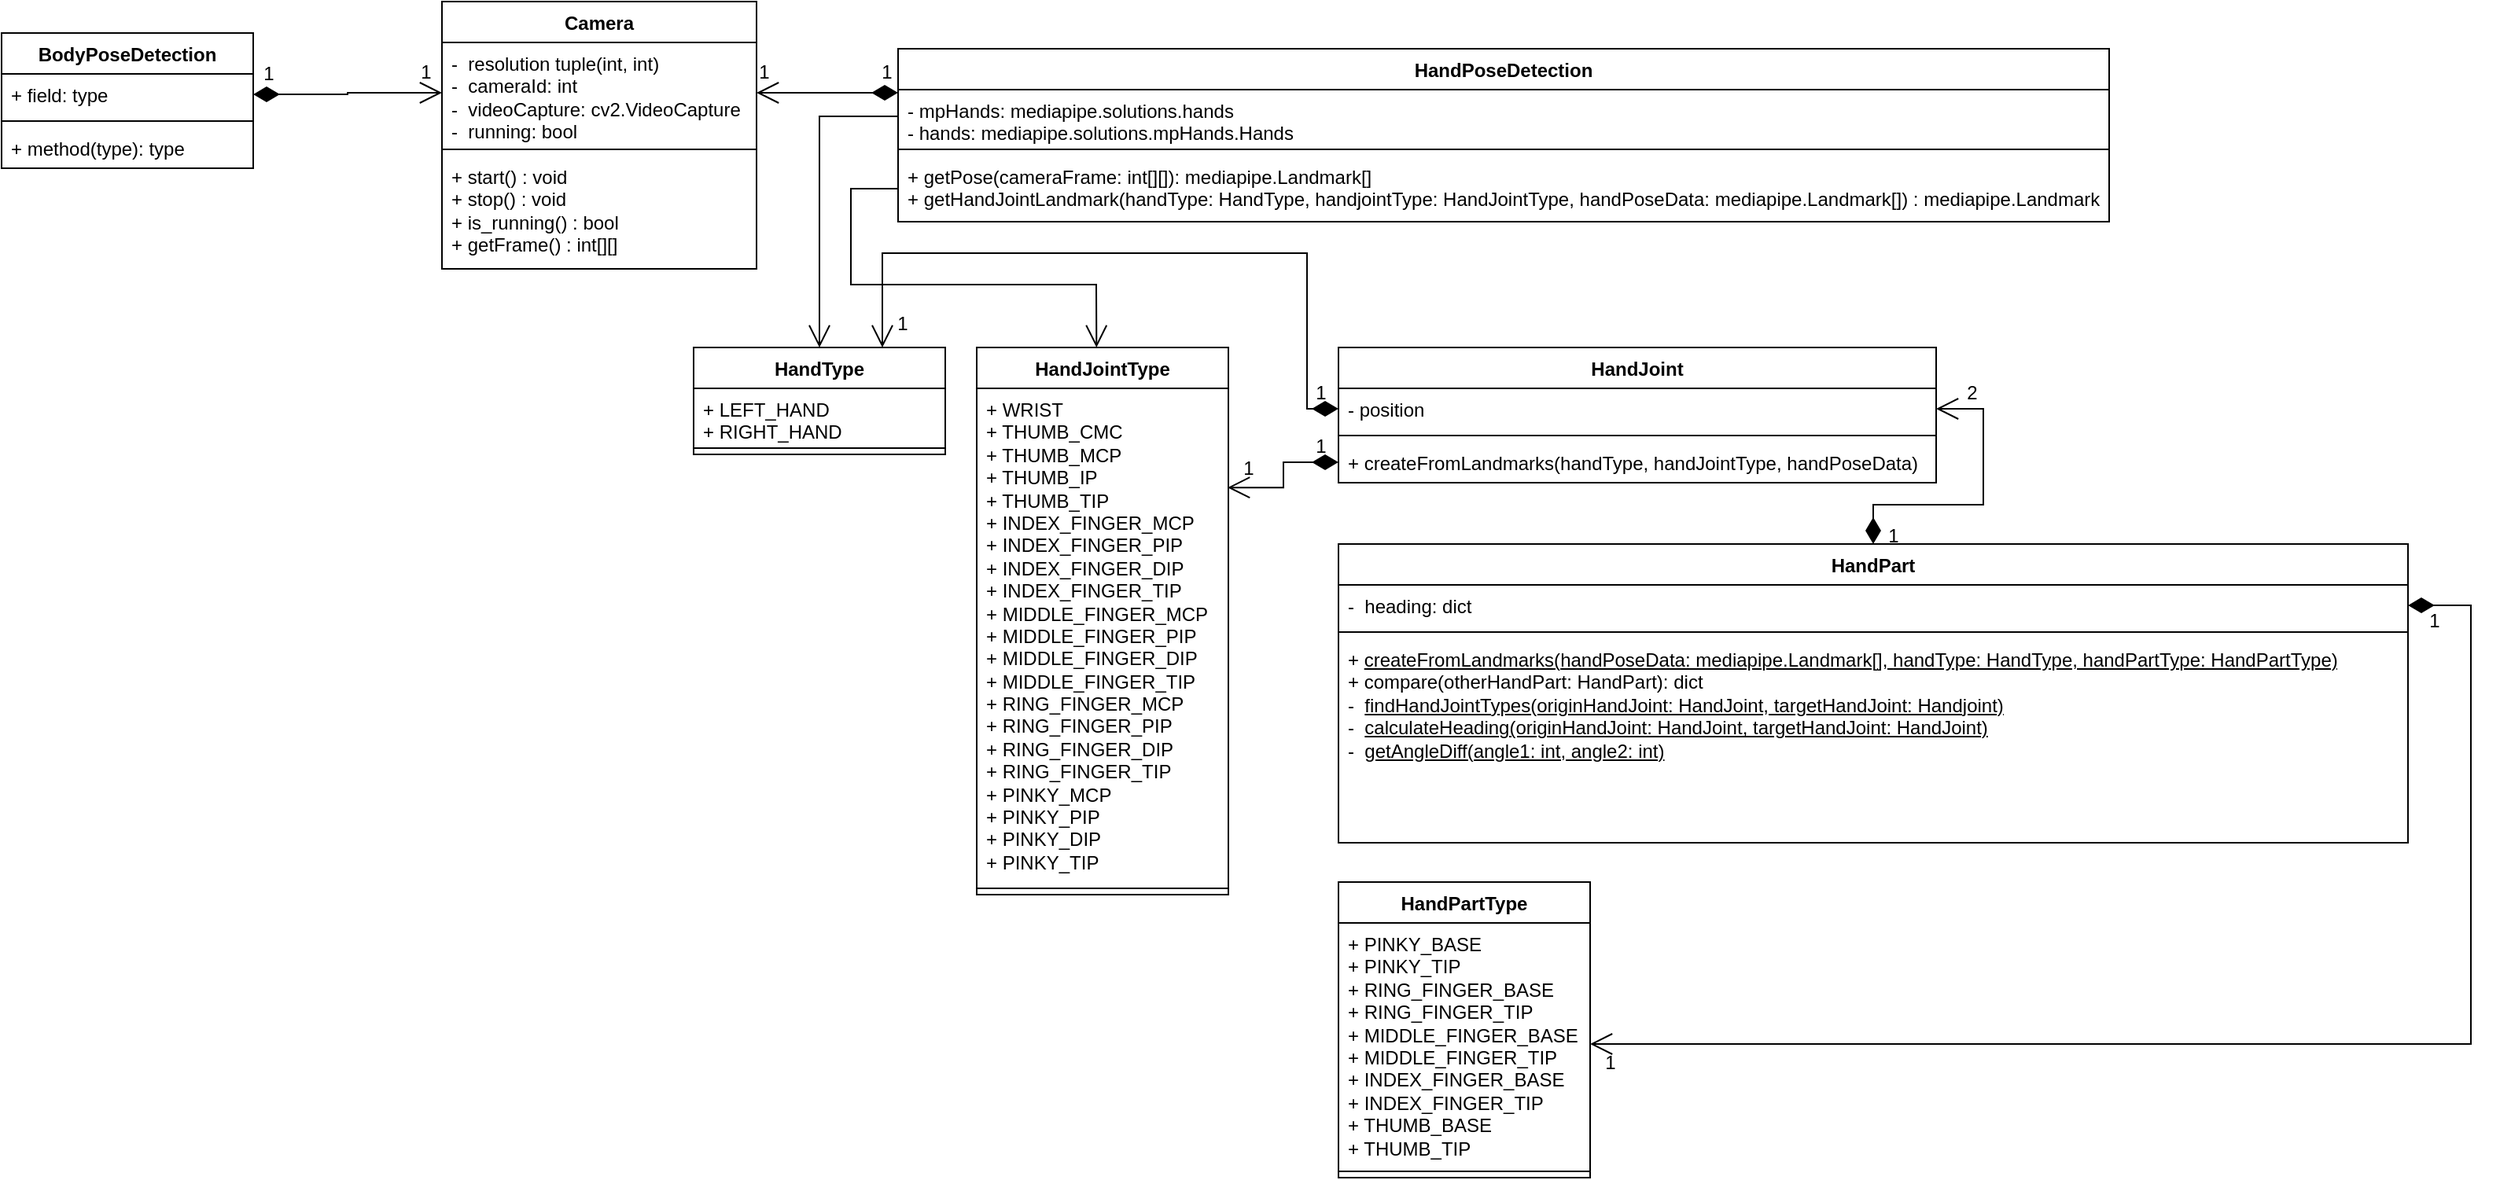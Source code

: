 <mxfile version="21.2.1" type="device">
  <diagram id="C5RBs43oDa-KdzZeNtuy" name="Page-1">
    <mxGraphModel dx="1595" dy="482" grid="1" gridSize="10" guides="1" tooltips="1" connect="1" arrows="1" fold="1" page="1" pageScale="1" pageWidth="827" pageHeight="1169" math="0" shadow="0">
      <root>
        <mxCell id="WIyWlLk6GJQsqaUBKTNV-0" />
        <mxCell id="WIyWlLk6GJQsqaUBKTNV-1" parent="WIyWlLk6GJQsqaUBKTNV-0" />
        <mxCell id="RE29y_2BwcNEQJVxWCb2-0" value="Camera" style="swimlane;fontStyle=1;align=center;verticalAlign=top;childLayout=stackLayout;horizontal=1;startSize=26;horizontalStack=0;resizeParent=1;resizeParentMax=0;resizeLast=0;collapsible=1;marginBottom=0;whiteSpace=wrap;html=1;" vertex="1" parent="WIyWlLk6GJQsqaUBKTNV-1">
          <mxGeometry x="100" y="40" width="200" height="170" as="geometry" />
        </mxCell>
        <mxCell id="RE29y_2BwcNEQJVxWCb2-1" value="-&amp;nbsp; resolution tuple(int, int)&lt;br&gt;-&amp;nbsp; cameraId: int&lt;br&gt;-&amp;nbsp; videoCapture: cv2.VideoCapture&lt;br&gt;-&amp;nbsp; running: bool" style="text;strokeColor=none;fillColor=none;align=left;verticalAlign=top;spacingLeft=4;spacingRight=4;overflow=hidden;rotatable=0;points=[[0,0.5],[1,0.5]];portConstraint=eastwest;whiteSpace=wrap;html=1;" vertex="1" parent="RE29y_2BwcNEQJVxWCb2-0">
          <mxGeometry y="26" width="200" height="64" as="geometry" />
        </mxCell>
        <mxCell id="RE29y_2BwcNEQJVxWCb2-2" value="" style="line;strokeWidth=1;fillColor=none;align=left;verticalAlign=middle;spacingTop=-1;spacingLeft=3;spacingRight=3;rotatable=0;labelPosition=right;points=[];portConstraint=eastwest;strokeColor=inherit;" vertex="1" parent="RE29y_2BwcNEQJVxWCb2-0">
          <mxGeometry y="90" width="200" height="8" as="geometry" />
        </mxCell>
        <mxCell id="RE29y_2BwcNEQJVxWCb2-3" value="+ start() : void&lt;br&gt;+ stop() : void&lt;br&gt;+ is_running() : bool&lt;br&gt;+ getFrame() : int[][]" style="text;strokeColor=none;fillColor=none;align=left;verticalAlign=top;spacingLeft=4;spacingRight=4;overflow=hidden;rotatable=0;points=[[0,0.5],[1,0.5]];portConstraint=eastwest;whiteSpace=wrap;html=1;" vertex="1" parent="RE29y_2BwcNEQJVxWCb2-0">
          <mxGeometry y="98" width="200" height="72" as="geometry" />
        </mxCell>
        <mxCell id="RE29y_2BwcNEQJVxWCb2-4" value="HandPoseDetection" style="swimlane;fontStyle=1;align=center;verticalAlign=top;childLayout=stackLayout;horizontal=1;startSize=26;horizontalStack=0;resizeParent=1;resizeParentMax=0;resizeLast=0;collapsible=1;marginBottom=0;whiteSpace=wrap;html=1;" vertex="1" parent="WIyWlLk6GJQsqaUBKTNV-1">
          <mxGeometry x="390" y="70" width="770" height="110" as="geometry" />
        </mxCell>
        <mxCell id="RE29y_2BwcNEQJVxWCb2-5" value="- mpHands: mediapipe.solutions.hands&lt;br&gt;- hands: mediapipe.solutions.mpHands.Hands&lt;br&gt;" style="text;strokeColor=none;fillColor=none;align=left;verticalAlign=top;spacingLeft=4;spacingRight=4;overflow=hidden;rotatable=0;points=[[0,0.5],[1,0.5]];portConstraint=eastwest;whiteSpace=wrap;html=1;" vertex="1" parent="RE29y_2BwcNEQJVxWCb2-4">
          <mxGeometry y="26" width="770" height="34" as="geometry" />
        </mxCell>
        <mxCell id="RE29y_2BwcNEQJVxWCb2-6" value="" style="line;strokeWidth=1;fillColor=none;align=left;verticalAlign=middle;spacingTop=-1;spacingLeft=3;spacingRight=3;rotatable=0;labelPosition=right;points=[];portConstraint=eastwest;strokeColor=inherit;" vertex="1" parent="RE29y_2BwcNEQJVxWCb2-4">
          <mxGeometry y="60" width="770" height="8" as="geometry" />
        </mxCell>
        <mxCell id="RE29y_2BwcNEQJVxWCb2-7" value="+ getPose(cameraFrame: int[][]): mediapipe.Landmark[]&lt;br&gt;+ getHandJointLandmark(handType: HandType, handjointType: HandJointType, handPoseData: mediapipe.Landmark[]) : mediapipe.Landmark" style="text;strokeColor=none;fillColor=none;align=left;verticalAlign=top;spacingLeft=4;spacingRight=4;overflow=hidden;rotatable=0;points=[[0,0.5],[1,0.5]];portConstraint=eastwest;whiteSpace=wrap;html=1;" vertex="1" parent="RE29y_2BwcNEQJVxWCb2-4">
          <mxGeometry y="68" width="770" height="42" as="geometry" />
        </mxCell>
        <mxCell id="RE29y_2BwcNEQJVxWCb2-8" value="" style="endArrow=open;html=1;endSize=12;startArrow=diamondThin;startSize=14;startFill=1;edgeStyle=orthogonalEdgeStyle;align=left;verticalAlign=bottom;rounded=0;exitX=0;exitY=0.059;exitDx=0;exitDy=0;entryX=1;entryY=0.5;entryDx=0;entryDy=0;exitPerimeter=0;" edge="1" parent="WIyWlLk6GJQsqaUBKTNV-1" source="RE29y_2BwcNEQJVxWCb2-5" target="RE29y_2BwcNEQJVxWCb2-1">
          <mxGeometry x="-1" y="3" relative="1" as="geometry">
            <mxPoint x="350" y="310" as="sourcePoint" />
            <mxPoint x="510" y="310" as="targetPoint" />
          </mxGeometry>
        </mxCell>
        <mxCell id="RE29y_2BwcNEQJVxWCb2-9" value="1" style="text;html=1;strokeColor=none;fillColor=none;align=center;verticalAlign=middle;whiteSpace=wrap;rounded=0;" vertex="1" parent="WIyWlLk6GJQsqaUBKTNV-1">
          <mxGeometry x="300" y="80" width="10" height="10" as="geometry" />
        </mxCell>
        <mxCell id="RE29y_2BwcNEQJVxWCb2-10" value="1" style="text;html=1;strokeColor=none;fillColor=none;align=center;verticalAlign=middle;whiteSpace=wrap;rounded=0;" vertex="1" parent="WIyWlLk6GJQsqaUBKTNV-1">
          <mxGeometry x="380" y="80" width="6" height="10" as="geometry" />
        </mxCell>
        <mxCell id="RE29y_2BwcNEQJVxWCb2-11" value="HandType" style="swimlane;fontStyle=1;align=center;verticalAlign=top;childLayout=stackLayout;horizontal=1;startSize=26;horizontalStack=0;resizeParent=1;resizeParentMax=0;resizeLast=0;collapsible=1;marginBottom=0;whiteSpace=wrap;html=1;" vertex="1" parent="WIyWlLk6GJQsqaUBKTNV-1">
          <mxGeometry x="260" y="260" width="160" height="68" as="geometry" />
        </mxCell>
        <mxCell id="RE29y_2BwcNEQJVxWCb2-12" value="+ LEFT_HAND&lt;br&gt;+ RIGHT_HAND" style="text;strokeColor=none;fillColor=none;align=left;verticalAlign=top;spacingLeft=4;spacingRight=4;overflow=hidden;rotatable=0;points=[[0,0.5],[1,0.5]];portConstraint=eastwest;whiteSpace=wrap;html=1;" vertex="1" parent="RE29y_2BwcNEQJVxWCb2-11">
          <mxGeometry y="26" width="160" height="34" as="geometry" />
        </mxCell>
        <mxCell id="RE29y_2BwcNEQJVxWCb2-13" value="" style="line;strokeWidth=1;fillColor=none;align=left;verticalAlign=middle;spacingTop=-1;spacingLeft=3;spacingRight=3;rotatable=0;labelPosition=right;points=[];portConstraint=eastwest;strokeColor=inherit;" vertex="1" parent="RE29y_2BwcNEQJVxWCb2-11">
          <mxGeometry y="60" width="160" height="8" as="geometry" />
        </mxCell>
        <mxCell id="RE29y_2BwcNEQJVxWCb2-18" value="" style="endArrow=open;endFill=1;endSize=12;html=1;rounded=0;entryX=0.5;entryY=0;entryDx=0;entryDy=0;exitX=0;exitY=0.5;exitDx=0;exitDy=0;" edge="1" parent="WIyWlLk6GJQsqaUBKTNV-1" source="RE29y_2BwcNEQJVxWCb2-5" target="RE29y_2BwcNEQJVxWCb2-11">
          <mxGeometry width="160" relative="1" as="geometry">
            <mxPoint x="385" y="160" as="sourcePoint" />
            <mxPoint x="680" y="140" as="targetPoint" />
            <Array as="points">
              <mxPoint x="340" y="113" />
            </Array>
          </mxGeometry>
        </mxCell>
        <mxCell id="RE29y_2BwcNEQJVxWCb2-19" value="HandJointType" style="swimlane;fontStyle=1;align=center;verticalAlign=top;childLayout=stackLayout;horizontal=1;startSize=26;horizontalStack=0;resizeParent=1;resizeParentMax=0;resizeLast=0;collapsible=1;marginBottom=0;whiteSpace=wrap;html=1;" vertex="1" parent="WIyWlLk6GJQsqaUBKTNV-1">
          <mxGeometry x="440" y="260" width="160" height="348" as="geometry" />
        </mxCell>
        <mxCell id="RE29y_2BwcNEQJVxWCb2-20" value="&lt;div&gt;+ WRIST&lt;/div&gt;&lt;div&gt;+ THUMB_CMC&lt;/div&gt;&lt;div&gt;+ THUMB_MCP&lt;/div&gt;&lt;div&gt;+ THUMB_IP&lt;/div&gt;&lt;div&gt;+ THUMB_TIP&lt;/div&gt;&lt;div&gt;+ INDEX_FINGER_MCP&lt;/div&gt;&lt;div&gt;+ INDEX_FINGER_PIP&lt;/div&gt;&lt;div&gt;+ INDEX_FINGER_DIP&lt;/div&gt;&lt;div&gt;+ INDEX_FINGER_TIP&lt;/div&gt;&lt;div&gt;+ MIDDLE_FINGER_MCP&lt;/div&gt;&lt;div&gt;+ MIDDLE_FINGER_PIP&lt;/div&gt;&lt;div&gt;+ MIDDLE_FINGER_DIP&lt;/div&gt;&lt;div&gt;+ MIDDLE_FINGER_TIP&lt;/div&gt;&lt;div&gt;+ RING_FINGER_MCP&lt;/div&gt;&lt;div&gt;+ RING_FINGER_PIP&lt;/div&gt;&lt;div&gt;+ RING_FINGER_DIP&lt;/div&gt;&lt;div&gt;+ RING_FINGER_TIP&lt;/div&gt;&lt;div&gt;+ PINKY_MCP&lt;/div&gt;&lt;div&gt;+ PINKY_PIP&lt;/div&gt;&lt;div&gt;+ PINKY_DIP&lt;/div&gt;&lt;div&gt;+ PINKY_TIP&lt;/div&gt;" style="text;strokeColor=none;fillColor=none;align=left;verticalAlign=top;spacingLeft=4;spacingRight=4;overflow=hidden;rotatable=0;points=[[0,0.5],[1,0.5]];portConstraint=eastwest;whiteSpace=wrap;html=1;" vertex="1" parent="RE29y_2BwcNEQJVxWCb2-19">
          <mxGeometry y="26" width="160" height="314" as="geometry" />
        </mxCell>
        <mxCell id="RE29y_2BwcNEQJVxWCb2-21" value="" style="line;strokeWidth=1;fillColor=none;align=left;verticalAlign=middle;spacingTop=-1;spacingLeft=3;spacingRight=3;rotatable=0;labelPosition=right;points=[];portConstraint=eastwest;strokeColor=inherit;" vertex="1" parent="RE29y_2BwcNEQJVxWCb2-19">
          <mxGeometry y="340" width="160" height="8" as="geometry" />
        </mxCell>
        <mxCell id="RE29y_2BwcNEQJVxWCb2-24" value="" style="endArrow=open;endFill=1;endSize=12;html=1;rounded=0;exitX=0;exitY=0.5;exitDx=0;exitDy=0;entryX=0.476;entryY=0;entryDx=0;entryDy=0;entryPerimeter=0;" edge="1" parent="WIyWlLk6GJQsqaUBKTNV-1" source="RE29y_2BwcNEQJVxWCb2-7" target="RE29y_2BwcNEQJVxWCb2-19">
          <mxGeometry width="160" relative="1" as="geometry">
            <mxPoint x="440" y="190" as="sourcePoint" />
            <mxPoint x="600" y="190" as="targetPoint" />
            <Array as="points">
              <mxPoint x="360" y="159" />
              <mxPoint x="360" y="220" />
              <mxPoint x="516" y="220" />
            </Array>
          </mxGeometry>
        </mxCell>
        <mxCell id="RE29y_2BwcNEQJVxWCb2-25" value="HandJoint" style="swimlane;fontStyle=1;align=center;verticalAlign=top;childLayout=stackLayout;horizontal=1;startSize=26;horizontalStack=0;resizeParent=1;resizeParentMax=0;resizeLast=0;collapsible=1;marginBottom=0;whiteSpace=wrap;html=1;" vertex="1" parent="WIyWlLk6GJQsqaUBKTNV-1">
          <mxGeometry x="670" y="260" width="380" height="86" as="geometry" />
        </mxCell>
        <mxCell id="RE29y_2BwcNEQJVxWCb2-26" value="- position" style="text;strokeColor=none;fillColor=none;align=left;verticalAlign=top;spacingLeft=4;spacingRight=4;overflow=hidden;rotatable=0;points=[[0,0.5],[1,0.5]];portConstraint=eastwest;whiteSpace=wrap;html=1;" vertex="1" parent="RE29y_2BwcNEQJVxWCb2-25">
          <mxGeometry y="26" width="380" height="26" as="geometry" />
        </mxCell>
        <mxCell id="RE29y_2BwcNEQJVxWCb2-27" value="" style="line;strokeWidth=1;fillColor=none;align=left;verticalAlign=middle;spacingTop=-1;spacingLeft=3;spacingRight=3;rotatable=0;labelPosition=right;points=[];portConstraint=eastwest;strokeColor=inherit;" vertex="1" parent="RE29y_2BwcNEQJVxWCb2-25">
          <mxGeometry y="52" width="380" height="8" as="geometry" />
        </mxCell>
        <mxCell id="RE29y_2BwcNEQJVxWCb2-28" value="+ createFromLandmarks(handType, handJointType, handPoseData)" style="text;strokeColor=none;fillColor=none;align=left;verticalAlign=top;spacingLeft=4;spacingRight=4;overflow=hidden;rotatable=0;points=[[0,0.5],[1,0.5]];portConstraint=eastwest;whiteSpace=wrap;html=1;" vertex="1" parent="RE29y_2BwcNEQJVxWCb2-25">
          <mxGeometry y="60" width="380" height="26" as="geometry" />
        </mxCell>
        <mxCell id="RE29y_2BwcNEQJVxWCb2-29" value="" style="endArrow=open;html=1;endSize=12;startArrow=diamondThin;startSize=14;startFill=1;edgeStyle=orthogonalEdgeStyle;align=left;verticalAlign=bottom;rounded=0;exitX=0;exitY=0.5;exitDx=0;exitDy=0;entryX=0.997;entryY=0.201;entryDx=0;entryDy=0;entryPerimeter=0;" edge="1" parent="WIyWlLk6GJQsqaUBKTNV-1" source="RE29y_2BwcNEQJVxWCb2-28" target="RE29y_2BwcNEQJVxWCb2-20">
          <mxGeometry x="-1" y="3" relative="1" as="geometry">
            <mxPoint x="700" y="320" as="sourcePoint" />
            <mxPoint x="610" y="320" as="targetPoint" />
          </mxGeometry>
        </mxCell>
        <mxCell id="RE29y_2BwcNEQJVxWCb2-30" value="1" style="text;html=1;strokeColor=none;fillColor=none;align=center;verticalAlign=middle;whiteSpace=wrap;rounded=0;" vertex="1" parent="WIyWlLk6GJQsqaUBKTNV-1">
          <mxGeometry x="656" y="318" width="6" height="10" as="geometry" />
        </mxCell>
        <mxCell id="RE29y_2BwcNEQJVxWCb2-31" value="1" style="text;html=1;strokeColor=none;fillColor=none;align=center;verticalAlign=middle;whiteSpace=wrap;rounded=0;" vertex="1" parent="WIyWlLk6GJQsqaUBKTNV-1">
          <mxGeometry x="610" y="332" width="6" height="10" as="geometry" />
        </mxCell>
        <mxCell id="RE29y_2BwcNEQJVxWCb2-32" value="" style="endArrow=open;html=1;endSize=12;startArrow=diamondThin;startSize=14;startFill=1;edgeStyle=orthogonalEdgeStyle;align=left;verticalAlign=bottom;rounded=0;exitX=0;exitY=0.5;exitDx=0;exitDy=0;entryX=0.75;entryY=0;entryDx=0;entryDy=0;" edge="1" parent="WIyWlLk6GJQsqaUBKTNV-1" source="RE29y_2BwcNEQJVxWCb2-26" target="RE29y_2BwcNEQJVxWCb2-11">
          <mxGeometry x="-1" y="3" relative="1" as="geometry">
            <mxPoint x="730" y="220" as="sourcePoint" />
            <mxPoint x="630" y="270" as="targetPoint" />
            <Array as="points">
              <mxPoint x="650" y="299" />
              <mxPoint x="650" y="200" />
              <mxPoint x="380" y="200" />
            </Array>
          </mxGeometry>
        </mxCell>
        <mxCell id="RE29y_2BwcNEQJVxWCb2-33" value="1" style="text;html=1;strokeColor=none;fillColor=none;align=center;verticalAlign=middle;whiteSpace=wrap;rounded=0;" vertex="1" parent="WIyWlLk6GJQsqaUBKTNV-1">
          <mxGeometry x="656" y="284" width="6" height="10" as="geometry" />
        </mxCell>
        <mxCell id="RE29y_2BwcNEQJVxWCb2-34" value="1" style="text;html=1;strokeColor=none;fillColor=none;align=center;verticalAlign=middle;whiteSpace=wrap;rounded=0;" vertex="1" parent="WIyWlLk6GJQsqaUBKTNV-1">
          <mxGeometry x="390" y="240" width="6" height="10" as="geometry" />
        </mxCell>
        <mxCell id="RE29y_2BwcNEQJVxWCb2-35" value="HandPart" style="swimlane;fontStyle=1;align=center;verticalAlign=top;childLayout=stackLayout;horizontal=1;startSize=26;horizontalStack=0;resizeParent=1;resizeParentMax=0;resizeLast=0;collapsible=1;marginBottom=0;whiteSpace=wrap;html=1;" vertex="1" parent="WIyWlLk6GJQsqaUBKTNV-1">
          <mxGeometry x="670" y="385" width="680" height="190" as="geometry" />
        </mxCell>
        <mxCell id="RE29y_2BwcNEQJVxWCb2-36" value="-&amp;nbsp; heading: dict" style="text;strokeColor=none;fillColor=none;align=left;verticalAlign=top;spacingLeft=4;spacingRight=4;overflow=hidden;rotatable=0;points=[[0,0.5],[1,0.5]];portConstraint=eastwest;whiteSpace=wrap;html=1;" vertex="1" parent="RE29y_2BwcNEQJVxWCb2-35">
          <mxGeometry y="26" width="680" height="26" as="geometry" />
        </mxCell>
        <mxCell id="RE29y_2BwcNEQJVxWCb2-37" value="" style="line;strokeWidth=1;fillColor=none;align=left;verticalAlign=middle;spacingTop=-1;spacingLeft=3;spacingRight=3;rotatable=0;labelPosition=right;points=[];portConstraint=eastwest;strokeColor=inherit;" vertex="1" parent="RE29y_2BwcNEQJVxWCb2-35">
          <mxGeometry y="52" width="680" height="8" as="geometry" />
        </mxCell>
        <mxCell id="RE29y_2BwcNEQJVxWCb2-38" value="+ &lt;u&gt;createFromLandmarks(&lt;/u&gt;&lt;u style=&quot;border-color: var(--border-color);&quot;&gt;handPoseData: mediapipe.Landmark[],&amp;nbsp;&lt;/u&gt;&lt;u&gt;handType: HandType, handPartType: HandPartType)&lt;/u&gt;&lt;br&gt;+ compare(otherHandPart: HandPart): dict&lt;br&gt;-&amp;nbsp; &lt;u&gt;findHandJointTypes(originHandJoint: HandJoint, targetHandJoint: Handjoint)&lt;/u&gt;&lt;br&gt;-&amp;nbsp; &lt;u&gt;calculateHeading(originHandJoint: HandJoint, targetHandJoint: HandJoint)&lt;/u&gt;&lt;br&gt;-&amp;nbsp; &lt;u&gt;getAngleDiff(angle1: int, angle2: int)&lt;br&gt;&lt;/u&gt;" style="text;strokeColor=none;fillColor=none;align=left;verticalAlign=top;spacingLeft=4;spacingRight=4;overflow=hidden;rotatable=0;points=[[0,0.5],[1,0.5]];portConstraint=eastwest;whiteSpace=wrap;html=1;" vertex="1" parent="RE29y_2BwcNEQJVxWCb2-35">
          <mxGeometry y="60" width="680" height="130" as="geometry" />
        </mxCell>
        <mxCell id="RE29y_2BwcNEQJVxWCb2-39" value="" style="endArrow=open;html=1;endSize=12;startArrow=diamondThin;startSize=14;startFill=1;edgeStyle=orthogonalEdgeStyle;align=left;verticalAlign=bottom;rounded=0;exitX=0.5;exitY=0;exitDx=0;exitDy=0;entryX=1;entryY=0.5;entryDx=0;entryDy=0;" edge="1" parent="WIyWlLk6GJQsqaUBKTNV-1" source="RE29y_2BwcNEQJVxWCb2-35" target="RE29y_2BwcNEQJVxWCb2-26">
          <mxGeometry x="-1" y="3" relative="1" as="geometry">
            <mxPoint x="728" y="410" as="sourcePoint" />
            <mxPoint x="638" y="426" as="targetPoint" />
            <Array as="points">
              <mxPoint x="1010" y="360" />
              <mxPoint x="1080" y="360" />
              <mxPoint x="1080" y="299" />
            </Array>
          </mxGeometry>
        </mxCell>
        <mxCell id="RE29y_2BwcNEQJVxWCb2-40" value="2" style="text;html=1;strokeColor=none;fillColor=none;align=center;verticalAlign=middle;whiteSpace=wrap;rounded=0;" vertex="1" parent="WIyWlLk6GJQsqaUBKTNV-1">
          <mxGeometry x="1070" y="284" width="6" height="10" as="geometry" />
        </mxCell>
        <mxCell id="RE29y_2BwcNEQJVxWCb2-43" value="HandPartType" style="swimlane;fontStyle=1;align=center;verticalAlign=top;childLayout=stackLayout;horizontal=1;startSize=26;horizontalStack=0;resizeParent=1;resizeParentMax=0;resizeLast=0;collapsible=1;marginBottom=0;whiteSpace=wrap;html=1;" vertex="1" parent="WIyWlLk6GJQsqaUBKTNV-1">
          <mxGeometry x="670" y="600" width="160" height="188" as="geometry" />
        </mxCell>
        <mxCell id="RE29y_2BwcNEQJVxWCb2-44" value="&lt;div&gt;+ PINKY_BASE&lt;/div&gt;&lt;div&gt;+ PINKY_TIP&lt;/div&gt;&lt;div&gt;+ RING_FINGER_BASE&lt;/div&gt;&lt;div&gt;+ RING_FINGER_TIP&lt;/div&gt;&lt;div&gt;+ MIDDLE_FINGER_BASE&lt;/div&gt;&lt;div&gt;+ MIDDLE_FINGER_TIP&lt;/div&gt;&lt;div&gt;+ INDEX_FINGER_BASE&lt;/div&gt;&lt;div&gt;+ INDEX_FINGER_TIP&lt;/div&gt;&lt;div&gt;+ THUMB_BASE&lt;/div&gt;&lt;div&gt;+ THUMB_TIP&lt;/div&gt;" style="text;strokeColor=none;fillColor=none;align=left;verticalAlign=top;spacingLeft=4;spacingRight=4;overflow=hidden;rotatable=0;points=[[0,0.5],[1,0.5]];portConstraint=eastwest;whiteSpace=wrap;html=1;" vertex="1" parent="RE29y_2BwcNEQJVxWCb2-43">
          <mxGeometry y="26" width="160" height="154" as="geometry" />
        </mxCell>
        <mxCell id="RE29y_2BwcNEQJVxWCb2-45" value="" style="line;strokeWidth=1;fillColor=none;align=left;verticalAlign=middle;spacingTop=-1;spacingLeft=3;spacingRight=3;rotatable=0;labelPosition=right;points=[];portConstraint=eastwest;strokeColor=inherit;" vertex="1" parent="RE29y_2BwcNEQJVxWCb2-43">
          <mxGeometry y="180" width="160" height="8" as="geometry" />
        </mxCell>
        <mxCell id="RE29y_2BwcNEQJVxWCb2-46" value="" style="endArrow=open;html=1;endSize=12;startArrow=diamondThin;startSize=14;startFill=1;edgeStyle=orthogonalEdgeStyle;align=left;verticalAlign=bottom;rounded=0;exitX=1;exitY=0.5;exitDx=0;exitDy=0;entryX=1;entryY=0.5;entryDx=0;entryDy=0;" edge="1" parent="WIyWlLk6GJQsqaUBKTNV-1" source="RE29y_2BwcNEQJVxWCb2-36" target="RE29y_2BwcNEQJVxWCb2-44">
          <mxGeometry x="-1" y="3" relative="1" as="geometry">
            <mxPoint x="850" y="550" as="sourcePoint" />
            <mxPoint x="880" y="410" as="targetPoint" />
            <Array as="points">
              <mxPoint x="1390" y="424" />
              <mxPoint x="1390" y="703" />
            </Array>
          </mxGeometry>
        </mxCell>
        <mxCell id="RE29y_2BwcNEQJVxWCb2-49" value="1" style="text;html=1;strokeColor=none;fillColor=none;align=center;verticalAlign=middle;whiteSpace=wrap;rounded=0;" vertex="1" parent="WIyWlLk6GJQsqaUBKTNV-1">
          <mxGeometry x="1020" y="375" width="6" height="10" as="geometry" />
        </mxCell>
        <mxCell id="RE29y_2BwcNEQJVxWCb2-50" value="1" style="text;html=1;strokeColor=none;fillColor=none;align=center;verticalAlign=middle;whiteSpace=wrap;rounded=0;" vertex="1" parent="WIyWlLk6GJQsqaUBKTNV-1">
          <mxGeometry x="1350" y="418" width="34" height="32" as="geometry" />
        </mxCell>
        <mxCell id="RE29y_2BwcNEQJVxWCb2-51" value="1" style="text;html=1;strokeColor=none;fillColor=none;align=center;verticalAlign=middle;whiteSpace=wrap;rounded=0;" vertex="1" parent="WIyWlLk6GJQsqaUBKTNV-1">
          <mxGeometry x="840" y="710" width="6" height="10" as="geometry" />
        </mxCell>
        <mxCell id="RE29y_2BwcNEQJVxWCb2-57" value="BodyPoseDetection" style="swimlane;fontStyle=1;align=center;verticalAlign=top;childLayout=stackLayout;horizontal=1;startSize=26;horizontalStack=0;resizeParent=1;resizeParentMax=0;resizeLast=0;collapsible=1;marginBottom=0;whiteSpace=wrap;html=1;" vertex="1" parent="WIyWlLk6GJQsqaUBKTNV-1">
          <mxGeometry x="-180" y="60" width="160" height="86" as="geometry" />
        </mxCell>
        <mxCell id="RE29y_2BwcNEQJVxWCb2-58" value="+ field: type" style="text;strokeColor=none;fillColor=none;align=left;verticalAlign=top;spacingLeft=4;spacingRight=4;overflow=hidden;rotatable=0;points=[[0,0.5],[1,0.5]];portConstraint=eastwest;whiteSpace=wrap;html=1;" vertex="1" parent="RE29y_2BwcNEQJVxWCb2-57">
          <mxGeometry y="26" width="160" height="26" as="geometry" />
        </mxCell>
        <mxCell id="RE29y_2BwcNEQJVxWCb2-59" value="" style="line;strokeWidth=1;fillColor=none;align=left;verticalAlign=middle;spacingTop=-1;spacingLeft=3;spacingRight=3;rotatable=0;labelPosition=right;points=[];portConstraint=eastwest;strokeColor=inherit;" vertex="1" parent="RE29y_2BwcNEQJVxWCb2-57">
          <mxGeometry y="52" width="160" height="8" as="geometry" />
        </mxCell>
        <mxCell id="RE29y_2BwcNEQJVxWCb2-60" value="+ method(type): type" style="text;strokeColor=none;fillColor=none;align=left;verticalAlign=top;spacingLeft=4;spacingRight=4;overflow=hidden;rotatable=0;points=[[0,0.5],[1,0.5]];portConstraint=eastwest;whiteSpace=wrap;html=1;" vertex="1" parent="RE29y_2BwcNEQJVxWCb2-57">
          <mxGeometry y="60" width="160" height="26" as="geometry" />
        </mxCell>
        <mxCell id="RE29y_2BwcNEQJVxWCb2-62" value="" style="endArrow=open;html=1;endSize=12;startArrow=diamondThin;startSize=14;startFill=1;edgeStyle=orthogonalEdgeStyle;align=left;verticalAlign=bottom;rounded=0;exitX=1;exitY=0.5;exitDx=0;exitDy=0;entryX=0;entryY=0.5;entryDx=0;entryDy=0;" edge="1" parent="WIyWlLk6GJQsqaUBKTNV-1" source="RE29y_2BwcNEQJVxWCb2-58" target="RE29y_2BwcNEQJVxWCb2-1">
          <mxGeometry x="-1" y="3" relative="1" as="geometry">
            <mxPoint x="60" y="160" as="sourcePoint" />
            <mxPoint x="220" y="160" as="targetPoint" />
          </mxGeometry>
        </mxCell>
        <mxCell id="RE29y_2BwcNEQJVxWCb2-63" value="1" style="text;html=1;strokeColor=none;fillColor=none;align=center;verticalAlign=middle;whiteSpace=wrap;rounded=0;" vertex="1" parent="WIyWlLk6GJQsqaUBKTNV-1">
          <mxGeometry x="-20" y="76" width="20" height="20" as="geometry" />
        </mxCell>
        <mxCell id="RE29y_2BwcNEQJVxWCb2-64" value="1" style="text;html=1;strokeColor=none;fillColor=none;align=center;verticalAlign=middle;whiteSpace=wrap;rounded=0;" vertex="1" parent="WIyWlLk6GJQsqaUBKTNV-1">
          <mxGeometry x="80" y="75" width="20" height="20" as="geometry" />
        </mxCell>
      </root>
    </mxGraphModel>
  </diagram>
</mxfile>
